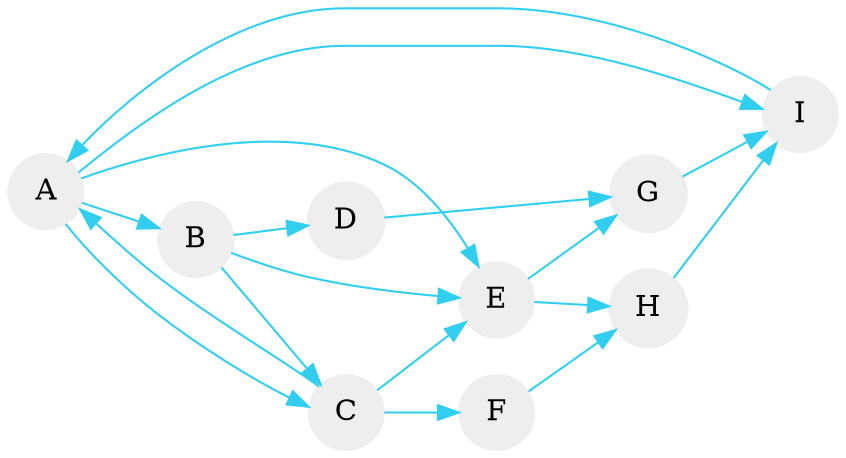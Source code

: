  digraph G 
  {  node [shape=circle];
 node [style=filled];
 node [fillcolor="#EEEEEE"];
 node [color="#EEEEEE"];
 edge [color="#31CEF0"];
A ->  B ;
A ->  C ;
A ->  E ;
A ->  I ;
B ->  D ;
B ->  E ;
B ->  C ;
C ->  E ;
C ->  F ;
C ->  A ;
E ->  G ;
E ->  H ;
D ->  G ;
F ->  H ;
G ->  I ;
H ->  I ;
I ->  A ;
rankdir=LR;
}